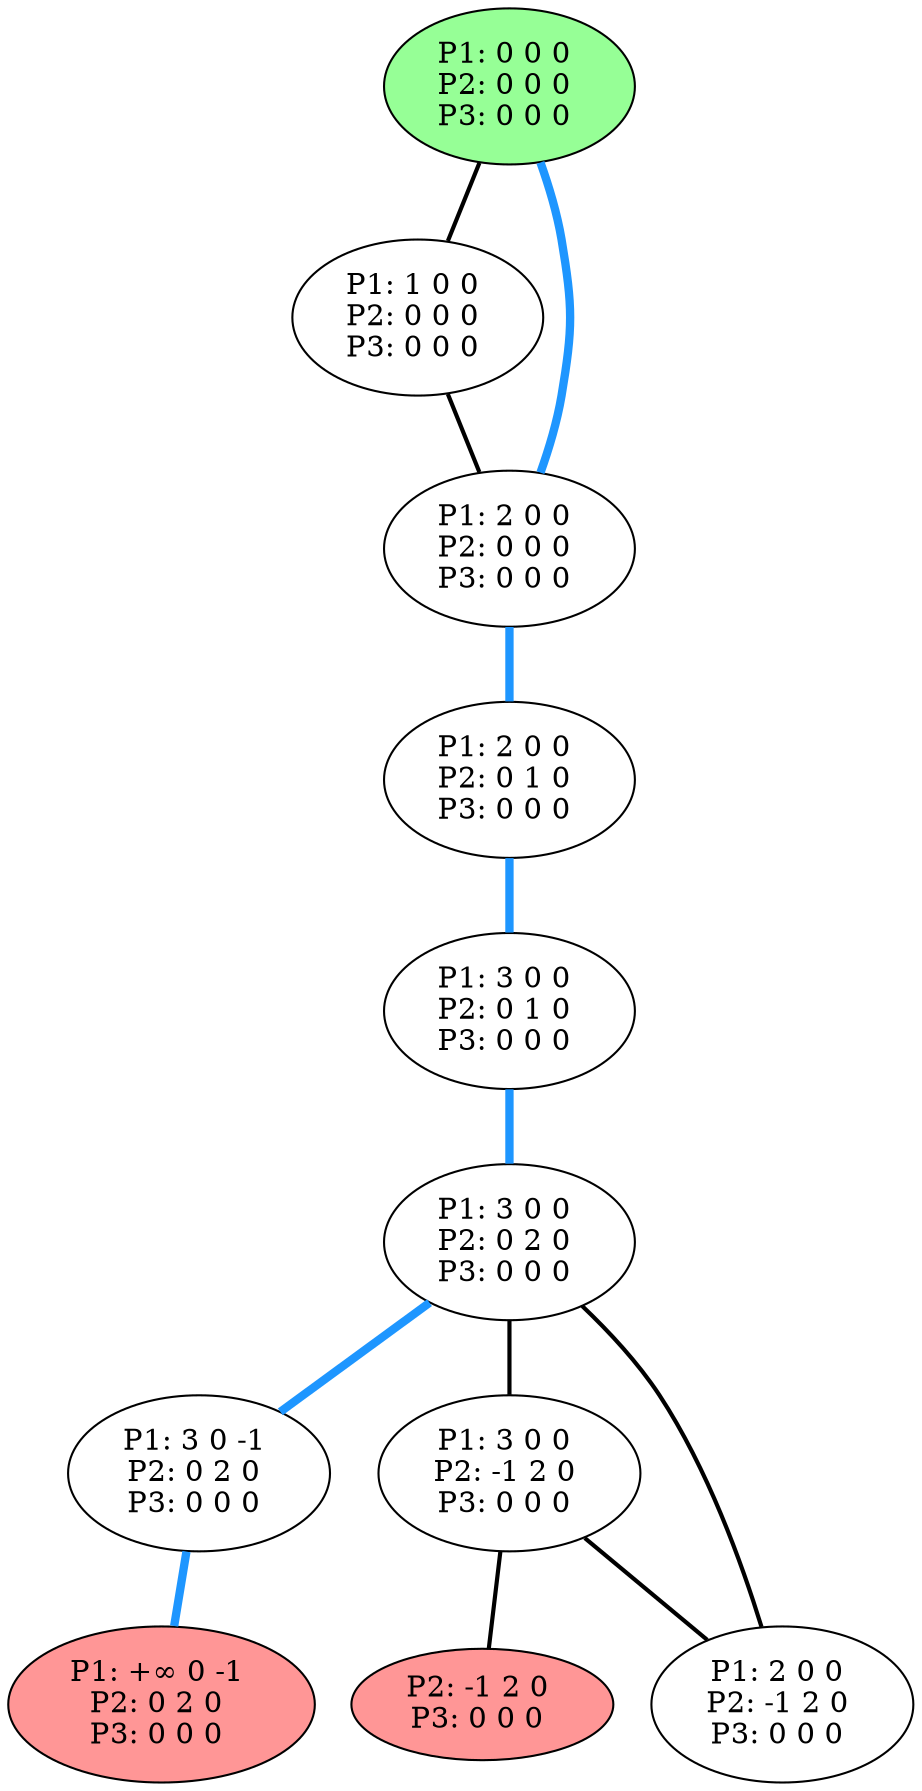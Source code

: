 graph G {
color = "black"
0 [label = "P1: 0 0 0 
P2: 0 0 0 
P3: 0 0 0 
",  style="filled", fillcolor = "#96FF96"];
1 [label = "P1: 1 0 0 
P2: 0 0 0 
P3: 0 0 0 
"];
2 [label = "P1: 2 0 0 
P2: 0 0 0 
P3: 0 0 0 
"];
3 [label = "P1: 2 0 0 
P2: 0 1 0 
P3: 0 0 0 
"];
4 [label = "P1: 3 0 0 
P2: 0 1 0 
P3: 0 0 0 
"];
5 [label = "P1: 3 0 0 
P2: 0 2 0 
P3: 0 0 0 
"];
6 [label = "P1: 3 0 -1 
P2: 0 2 0 
P3: 0 0 0 
"];
66 [label = "P1: +∞ 0 -1 
P2: 0 2 0 
P3: 0 0 0 
",  style="filled", fillcolor = "#FF9696"];
7 [label = "P1: 3 0 0 
P2: -1 2 0 
P3: 0 0 0 
"];
77 [label = "P2: -1 2 0 
P3: 0 0 0 
",  style="filled", fillcolor = "#FF9696"];
8 [label = "P1: 2 0 0 
P2: -1 2 0 
P3: 0 0 0 
"];
edge [style=bold];
0 -- 1 [color=black];
0 -- 2 [color="#1E96FF", penwidth=4.0];

1 -- 2 [color=black];

2 -- 3 [color="#1E96FF", penwidth=4.0];

3 -- 4 [color="#1E96FF", penwidth=4.0];

4 -- 5 [color="#1E96FF", penwidth=4.0];

5 -- 6 [color="#1E96FF", penwidth=4.0];
5 -- 7 [color=black];
5 -- 8 [color=black];


6 -- 66 [color="#1E96FF", penwidth=4.0];
7 -- 8 [color=black];

7 -- 77 [color=black];

}
